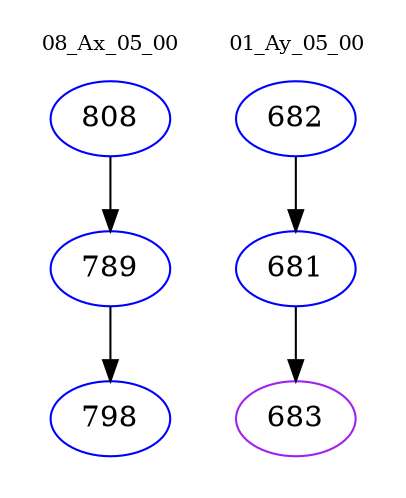 digraph{
subgraph cluster_0 {
color = white
label = "08_Ax_05_00";
fontsize=10;
T0_808 [label="808", color="blue"]
T0_808 -> T0_789 [color="black"]
T0_789 [label="789", color="blue"]
T0_789 -> T0_798 [color="black"]
T0_798 [label="798", color="blue"]
}
subgraph cluster_1 {
color = white
label = "01_Ay_05_00";
fontsize=10;
T1_682 [label="682", color="blue"]
T1_682 -> T1_681 [color="black"]
T1_681 [label="681", color="blue"]
T1_681 -> T1_683 [color="black"]
T1_683 [label="683", color="purple"]
}
}
